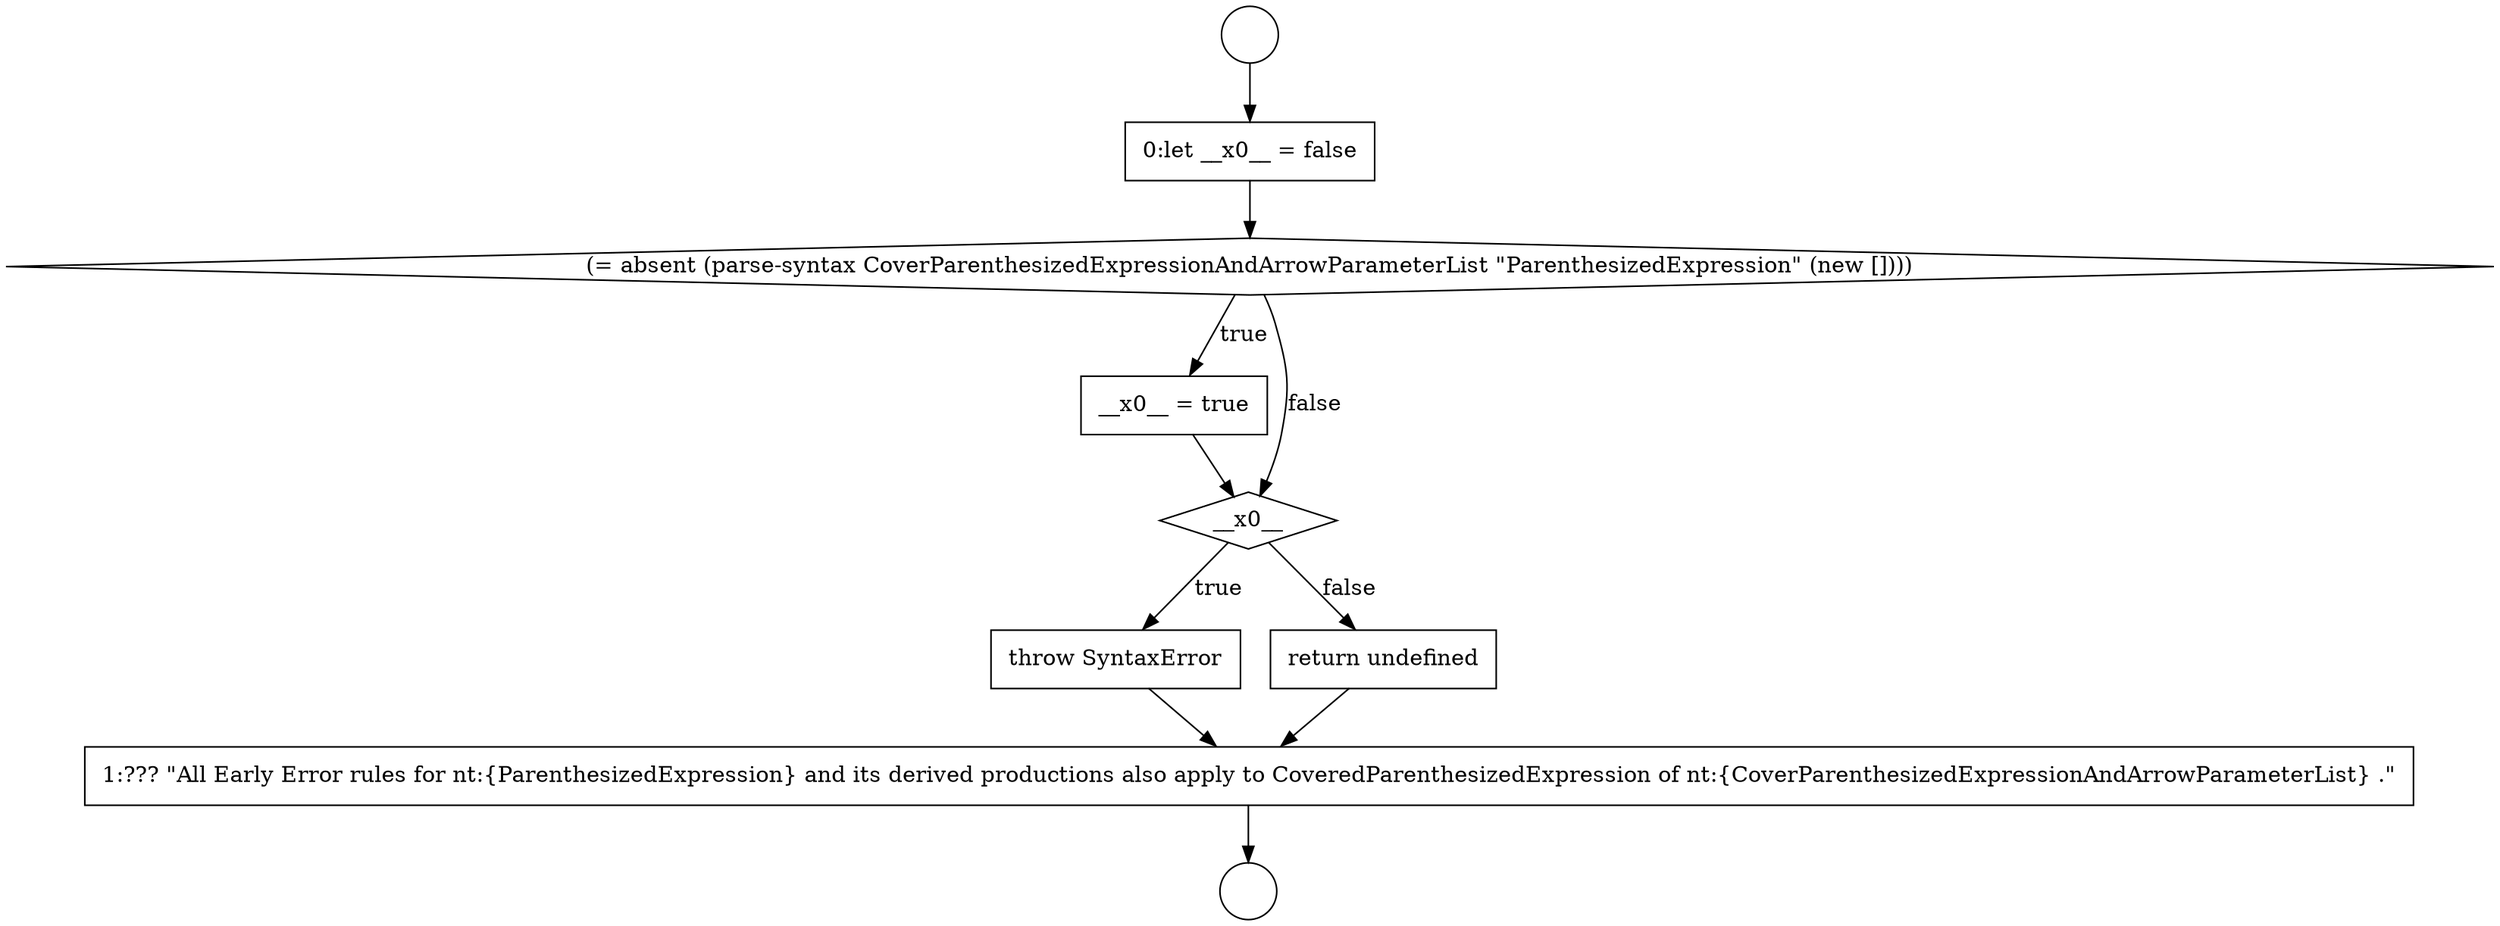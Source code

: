digraph {
  node18328 [shape=none, margin=0, label=<<font color="black">
    <table border="0" cellborder="1" cellspacing="0" cellpadding="10">
      <tr><td align="left">1:??? &quot;All Early Error rules for nt:{ParenthesizedExpression} and its derived productions also apply to CoveredParenthesizedExpression of nt:{CoverParenthesizedExpressionAndArrowParameterList} .&quot;</td></tr>
    </table>
  </font>> color="black" fillcolor="white" style=filled]
  node18321 [shape=circle label=" " color="black" fillcolor="white" style=filled]
  node18320 [shape=circle label=" " color="black" fillcolor="white" style=filled]
  node18324 [shape=none, margin=0, label=<<font color="black">
    <table border="0" cellborder="1" cellspacing="0" cellpadding="10">
      <tr><td align="left">__x0__ = true</td></tr>
    </table>
  </font>> color="black" fillcolor="white" style=filled]
  node18325 [shape=diamond, label=<<font color="black">__x0__</font>> color="black" fillcolor="white" style=filled]
  node18326 [shape=none, margin=0, label=<<font color="black">
    <table border="0" cellborder="1" cellspacing="0" cellpadding="10">
      <tr><td align="left">throw SyntaxError</td></tr>
    </table>
  </font>> color="black" fillcolor="white" style=filled]
  node18322 [shape=none, margin=0, label=<<font color="black">
    <table border="0" cellborder="1" cellspacing="0" cellpadding="10">
      <tr><td align="left">0:let __x0__ = false</td></tr>
    </table>
  </font>> color="black" fillcolor="white" style=filled]
  node18327 [shape=none, margin=0, label=<<font color="black">
    <table border="0" cellborder="1" cellspacing="0" cellpadding="10">
      <tr><td align="left">return undefined</td></tr>
    </table>
  </font>> color="black" fillcolor="white" style=filled]
  node18323 [shape=diamond, label=<<font color="black">(= absent (parse-syntax CoverParenthesizedExpressionAndArrowParameterList &quot;ParenthesizedExpression&quot; (new [])))</font>> color="black" fillcolor="white" style=filled]
  node18328 -> node18321 [ color="black"]
  node18326 -> node18328 [ color="black"]
  node18323 -> node18324 [label=<<font color="black">true</font>> color="black"]
  node18323 -> node18325 [label=<<font color="black">false</font>> color="black"]
  node18324 -> node18325 [ color="black"]
  node18322 -> node18323 [ color="black"]
  node18325 -> node18326 [label=<<font color="black">true</font>> color="black"]
  node18325 -> node18327 [label=<<font color="black">false</font>> color="black"]
  node18327 -> node18328 [ color="black"]
  node18320 -> node18322 [ color="black"]
}
